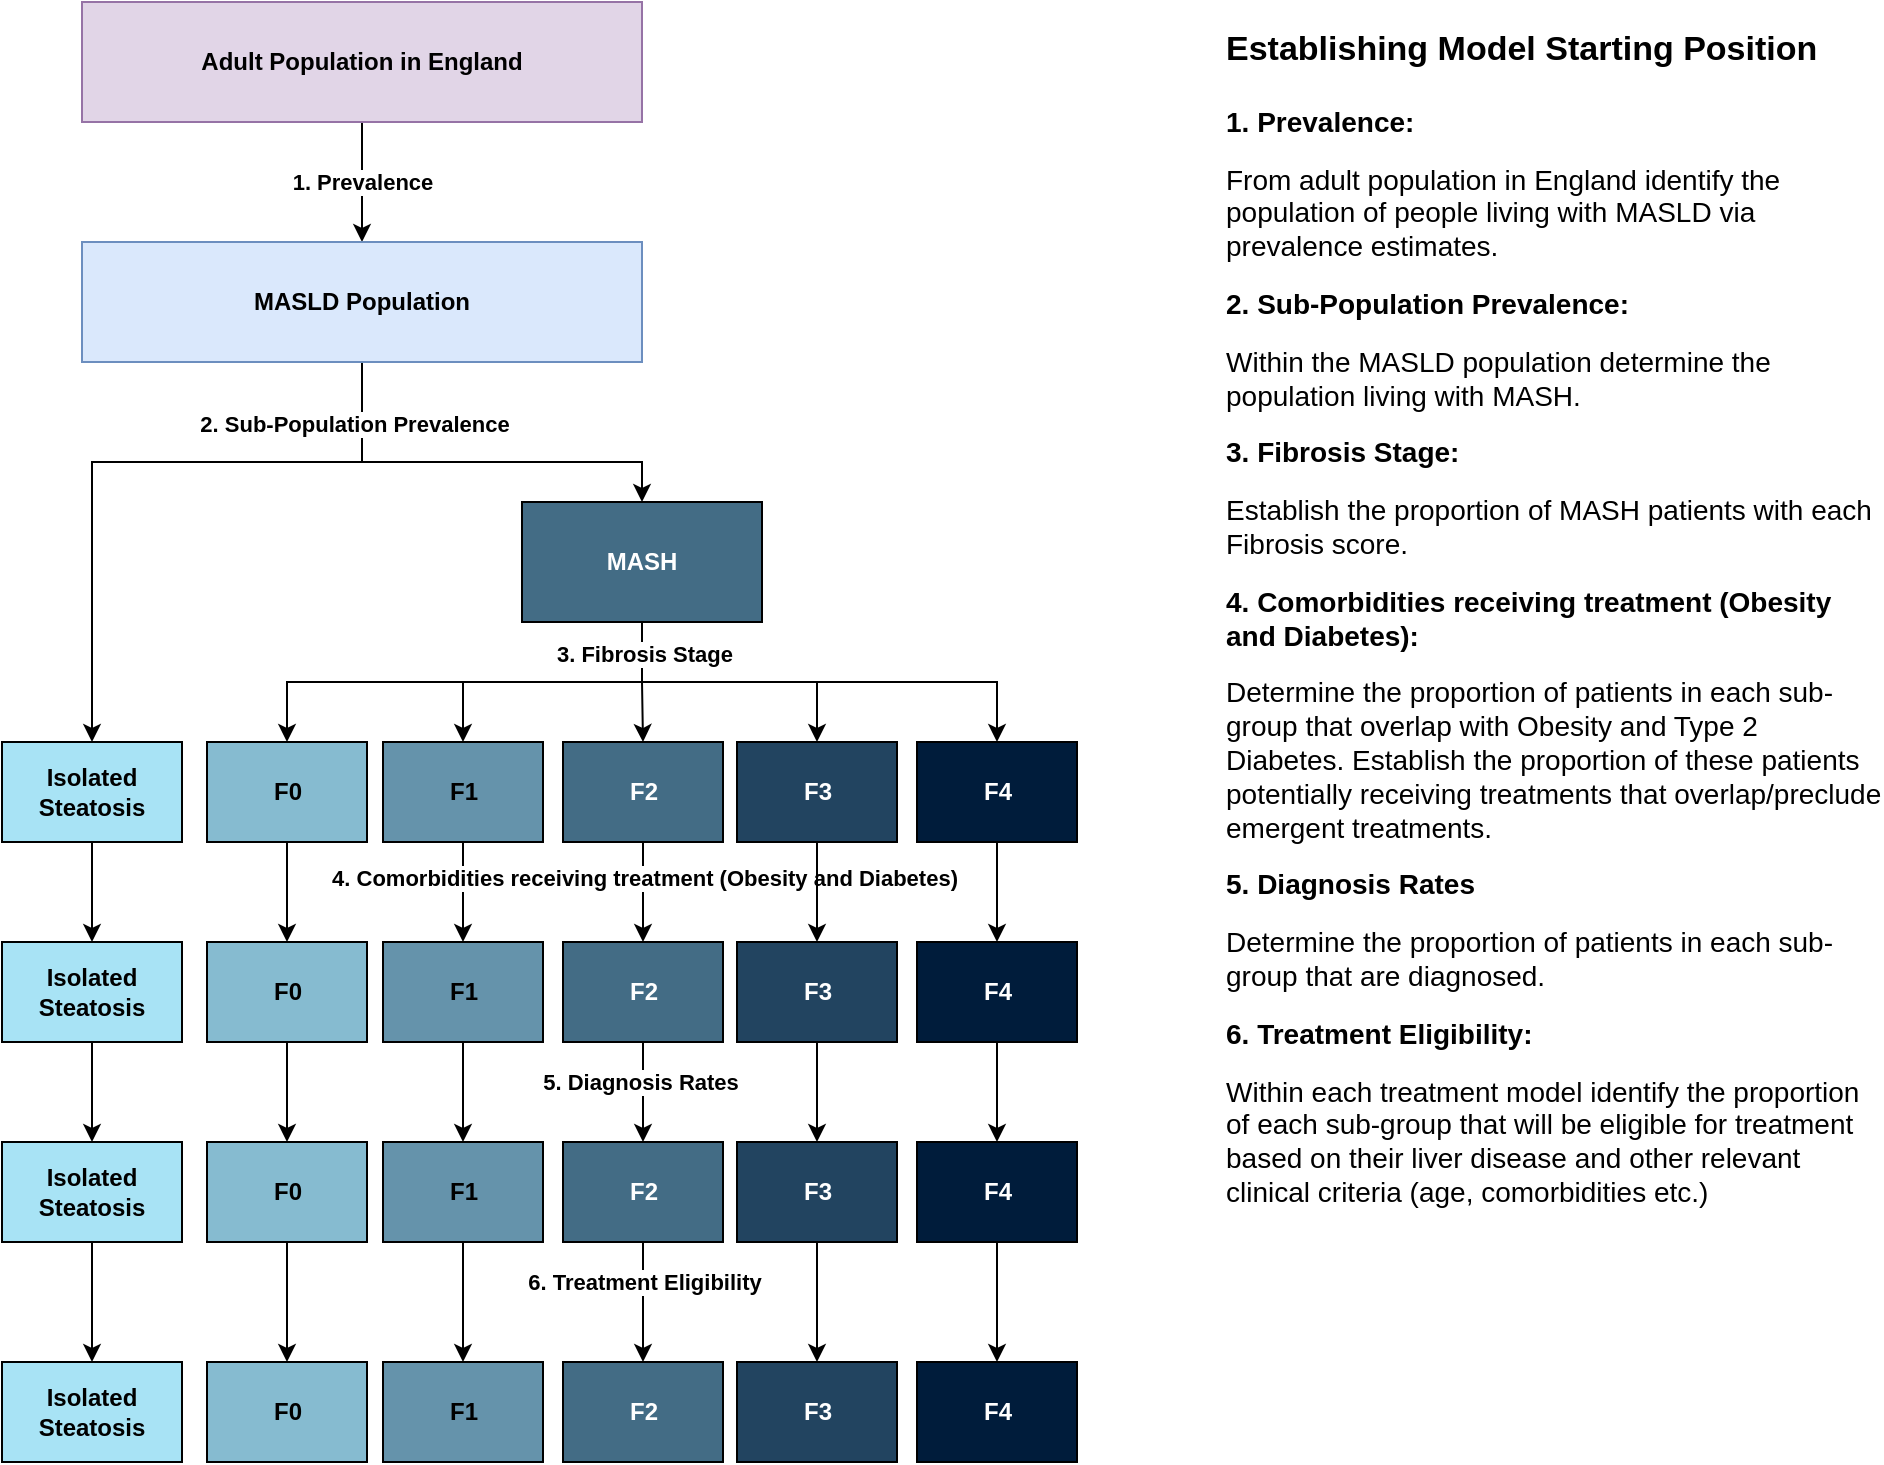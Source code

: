 <mxfile version="26.0.11" pages="2">
  <diagram name="Population Definition" id="xs2OLtfrepnZK95y4oaU">
    <mxGraphModel dx="1434" dy="746" grid="1" gridSize="10" guides="1" tooltips="1" connect="1" arrows="1" fold="1" page="1" pageScale="1" pageWidth="1654" pageHeight="1169" math="0" shadow="0">
      <root>
        <mxCell id="0" />
        <mxCell id="1" parent="0" />
        <mxCell id="ctk6zx0TEDBFG2Q7dQki-3" value="1. Prevalence" style="edgeStyle=orthogonalEdgeStyle;rounded=0;orthogonalLoop=1;jettySize=auto;html=1;fontStyle=1" parent="1" source="ctk6zx0TEDBFG2Q7dQki-1" target="ctk6zx0TEDBFG2Q7dQki-2" edge="1">
          <mxGeometry relative="1" as="geometry" />
        </mxCell>
        <mxCell id="ctk6zx0TEDBFG2Q7dQki-1" value="Adult Population in England" style="rounded=0;whiteSpace=wrap;html=1;fillColor=#e1d5e7;strokeColor=#9673a6;fontStyle=1" parent="1" vertex="1">
          <mxGeometry x="120" y="80" width="280" height="60" as="geometry" />
        </mxCell>
        <mxCell id="iKx3rJSZ27HeEZRzWkcr-1" style="edgeStyle=orthogonalEdgeStyle;rounded=0;orthogonalLoop=1;jettySize=auto;html=1;entryX=0.5;entryY=0;entryDx=0;entryDy=0;fontStyle=1" parent="1" source="ctk6zx0TEDBFG2Q7dQki-2" target="ctk6zx0TEDBFG2Q7dQki-9" edge="1">
          <mxGeometry relative="1" as="geometry">
            <Array as="points">
              <mxPoint x="260" y="310" />
              <mxPoint x="400" y="310" />
            </Array>
          </mxGeometry>
        </mxCell>
        <mxCell id="iKx3rJSZ27HeEZRzWkcr-2" style="edgeStyle=orthogonalEdgeStyle;rounded=0;orthogonalLoop=1;jettySize=auto;html=1;entryX=0.5;entryY=0;entryDx=0;entryDy=0;fontStyle=1" parent="1" source="ctk6zx0TEDBFG2Q7dQki-2" target="ctk6zx0TEDBFG2Q7dQki-6" edge="1">
          <mxGeometry relative="1" as="geometry">
            <Array as="points">
              <mxPoint x="260" y="310" />
              <mxPoint x="125" y="310" />
            </Array>
          </mxGeometry>
        </mxCell>
        <mxCell id="iKx3rJSZ27HeEZRzWkcr-3" value="2. Sub-Population Prevalence" style="edgeLabel;html=1;align=center;verticalAlign=middle;resizable=0;points=[];fontStyle=1" parent="iKx3rJSZ27HeEZRzWkcr-2" vertex="1" connectable="0">
          <mxGeometry x="-0.809" y="-4" relative="1" as="geometry">
            <mxPoint as="offset" />
          </mxGeometry>
        </mxCell>
        <mxCell id="ctk6zx0TEDBFG2Q7dQki-2" value="MASLD Population" style="rounded=0;whiteSpace=wrap;html=1;fillColor=#dae8fc;strokeColor=#6c8ebf;fontStyle=1" parent="1" vertex="1">
          <mxGeometry x="120" y="200" width="280" height="60" as="geometry" />
        </mxCell>
        <mxCell id="ctk6zx0TEDBFG2Q7dQki-32" style="edgeStyle=orthogonalEdgeStyle;rounded=0;orthogonalLoop=1;jettySize=auto;html=1;entryX=0.5;entryY=0;entryDx=0;entryDy=0;fontStyle=1" parent="1" source="ctk6zx0TEDBFG2Q7dQki-6" target="ctk6zx0TEDBFG2Q7dQki-26" edge="1">
          <mxGeometry relative="1" as="geometry" />
        </mxCell>
        <mxCell id="ctk6zx0TEDBFG2Q7dQki-6" value="Isolated Steatosis" style="rounded=0;whiteSpace=wrap;html=1;fillColor=#A8E3F5;fontStyle=1" parent="1" vertex="1">
          <mxGeometry x="80" y="450" width="90" height="50" as="geometry" />
        </mxCell>
        <mxCell id="ctk6zx0TEDBFG2Q7dQki-19" style="edgeStyle=orthogonalEdgeStyle;rounded=0;orthogonalLoop=1;jettySize=auto;html=1;entryX=0.5;entryY=0;entryDx=0;entryDy=0;fontStyle=1" parent="1" source="ctk6zx0TEDBFG2Q7dQki-9" target="ctk6zx0TEDBFG2Q7dQki-14" edge="1">
          <mxGeometry relative="1" as="geometry" />
        </mxCell>
        <mxCell id="ctk6zx0TEDBFG2Q7dQki-20" style="edgeStyle=orthogonalEdgeStyle;rounded=0;orthogonalLoop=1;jettySize=auto;html=1;entryX=0.5;entryY=0;entryDx=0;entryDy=0;fontStyle=1" parent="1" source="ctk6zx0TEDBFG2Q7dQki-9" target="ctk6zx0TEDBFG2Q7dQki-15" edge="1">
          <mxGeometry relative="1" as="geometry" />
        </mxCell>
        <mxCell id="ctk6zx0TEDBFG2Q7dQki-21" style="edgeStyle=orthogonalEdgeStyle;rounded=0;orthogonalLoop=1;jettySize=auto;html=1;entryX=0.5;entryY=0;entryDx=0;entryDy=0;exitX=0.5;exitY=1;exitDx=0;exitDy=0;fontStyle=1" parent="1" source="ctk6zx0TEDBFG2Q7dQki-9" target="ctk6zx0TEDBFG2Q7dQki-18" edge="1">
          <mxGeometry relative="1" as="geometry" />
        </mxCell>
        <mxCell id="ctk6zx0TEDBFG2Q7dQki-22" style="edgeStyle=orthogonalEdgeStyle;rounded=0;orthogonalLoop=1;jettySize=auto;html=1;entryX=0.5;entryY=0;entryDx=0;entryDy=0;fontStyle=1" parent="1" source="ctk6zx0TEDBFG2Q7dQki-9" target="ctk6zx0TEDBFG2Q7dQki-13" edge="1">
          <mxGeometry relative="1" as="geometry" />
        </mxCell>
        <mxCell id="ctk6zx0TEDBFG2Q7dQki-23" style="edgeStyle=orthogonalEdgeStyle;rounded=0;orthogonalLoop=1;jettySize=auto;html=1;entryX=0.5;entryY=0;entryDx=0;entryDy=0;exitX=0.5;exitY=1;exitDx=0;exitDy=0;fontStyle=1" parent="1" source="ctk6zx0TEDBFG2Q7dQki-9" target="ctk6zx0TEDBFG2Q7dQki-11" edge="1">
          <mxGeometry relative="1" as="geometry" />
        </mxCell>
        <mxCell id="ctk6zx0TEDBFG2Q7dQki-24" value="3. Fibrosis Stage" style="edgeLabel;html=1;align=center;verticalAlign=middle;resizable=0;points=[];fontStyle=1" parent="ctk6zx0TEDBFG2Q7dQki-23" vertex="1" connectable="0">
          <mxGeometry x="-0.865" y="1" relative="1" as="geometry">
            <mxPoint as="offset" />
          </mxGeometry>
        </mxCell>
        <mxCell id="ctk6zx0TEDBFG2Q7dQki-9" value="MASH" style="rounded=0;whiteSpace=wrap;html=1;fillColor=#436C85;fontColor=#FFFFFF;fontStyle=1" parent="1" vertex="1">
          <mxGeometry x="340" y="330" width="120" height="60" as="geometry" />
        </mxCell>
        <mxCell id="ctk6zx0TEDBFG2Q7dQki-33" style="edgeStyle=orthogonalEdgeStyle;rounded=0;orthogonalLoop=1;jettySize=auto;html=1;entryX=0.5;entryY=0;entryDx=0;entryDy=0;fontStyle=1" parent="1" source="ctk6zx0TEDBFG2Q7dQki-11" target="ctk6zx0TEDBFG2Q7dQki-27" edge="1">
          <mxGeometry relative="1" as="geometry" />
        </mxCell>
        <mxCell id="ctk6zx0TEDBFG2Q7dQki-11" value="F0" style="rounded=0;whiteSpace=wrap;html=1;fillColor=#86BBD0;fontStyle=1" parent="1" vertex="1">
          <mxGeometry x="182.5" y="450" width="80" height="50" as="geometry" />
        </mxCell>
        <mxCell id="ctk6zx0TEDBFG2Q7dQki-34" style="edgeStyle=orthogonalEdgeStyle;rounded=0;orthogonalLoop=1;jettySize=auto;html=1;entryX=0.5;entryY=0;entryDx=0;entryDy=0;fontStyle=1" parent="1" source="ctk6zx0TEDBFG2Q7dQki-13" target="ctk6zx0TEDBFG2Q7dQki-28" edge="1">
          <mxGeometry relative="1" as="geometry" />
        </mxCell>
        <mxCell id="ctk6zx0TEDBFG2Q7dQki-13" value="F1" style="rounded=0;whiteSpace=wrap;html=1;fillColor=#6593AB;fontStyle=1" parent="1" vertex="1">
          <mxGeometry x="270.5" y="450" width="80" height="50" as="geometry" />
        </mxCell>
        <mxCell id="ctk6zx0TEDBFG2Q7dQki-35" style="edgeStyle=orthogonalEdgeStyle;rounded=0;orthogonalLoop=1;jettySize=auto;html=1;entryX=0.5;entryY=0;entryDx=0;entryDy=0;fontStyle=1" parent="1" source="ctk6zx0TEDBFG2Q7dQki-14" target="ctk6zx0TEDBFG2Q7dQki-29" edge="1">
          <mxGeometry relative="1" as="geometry" />
        </mxCell>
        <mxCell id="ctk6zx0TEDBFG2Q7dQki-38" value="4. Comorbidities receiving treatment (Obesity and Diabetes)" style="edgeLabel;html=1;align=center;verticalAlign=middle;resizable=0;points=[];fontStyle=1" parent="ctk6zx0TEDBFG2Q7dQki-35" vertex="1" connectable="0">
          <mxGeometry x="-0.28" y="1" relative="1" as="geometry">
            <mxPoint x="-1" as="offset" />
          </mxGeometry>
        </mxCell>
        <mxCell id="ctk6zx0TEDBFG2Q7dQki-14" value="F2" style="rounded=0;whiteSpace=wrap;html=1;fillColor=#436C85;fontColor=#FFFFFF;fontStyle=1" parent="1" vertex="1">
          <mxGeometry x="360.5" y="450" width="80" height="50" as="geometry" />
        </mxCell>
        <mxCell id="ctk6zx0TEDBFG2Q7dQki-36" style="edgeStyle=orthogonalEdgeStyle;rounded=0;orthogonalLoop=1;jettySize=auto;html=1;entryX=0.5;entryY=0;entryDx=0;entryDy=0;fontStyle=1" parent="1" source="ctk6zx0TEDBFG2Q7dQki-15" target="ctk6zx0TEDBFG2Q7dQki-30" edge="1">
          <mxGeometry relative="1" as="geometry" />
        </mxCell>
        <mxCell id="ctk6zx0TEDBFG2Q7dQki-15" value="F3" style="rounded=0;whiteSpace=wrap;html=1;fillColor=#224460;fontColor=#FFFFFF;fontStyle=1" parent="1" vertex="1">
          <mxGeometry x="447.5" y="450" width="80" height="50" as="geometry" />
        </mxCell>
        <mxCell id="ctk6zx0TEDBFG2Q7dQki-37" style="edgeStyle=orthogonalEdgeStyle;rounded=0;orthogonalLoop=1;jettySize=auto;html=1;entryX=0.5;entryY=0;entryDx=0;entryDy=0;fontStyle=1" parent="1" source="ctk6zx0TEDBFG2Q7dQki-18" target="ctk6zx0TEDBFG2Q7dQki-31" edge="1">
          <mxGeometry relative="1" as="geometry" />
        </mxCell>
        <mxCell id="ctk6zx0TEDBFG2Q7dQki-18" value="F4" style="rounded=0;whiteSpace=wrap;html=1;fillColor=#001C3B;fontColor=#FFFFFF;fontStyle=1" parent="1" vertex="1">
          <mxGeometry x="537.5" y="450" width="80" height="50" as="geometry" />
        </mxCell>
        <mxCell id="ctk6zx0TEDBFG2Q7dQki-40" value="" style="edgeStyle=orthogonalEdgeStyle;rounded=0;orthogonalLoop=1;jettySize=auto;html=1;fontStyle=1" parent="1" source="ctk6zx0TEDBFG2Q7dQki-26" target="ctk6zx0TEDBFG2Q7dQki-39" edge="1">
          <mxGeometry relative="1" as="geometry" />
        </mxCell>
        <mxCell id="ctk6zx0TEDBFG2Q7dQki-26" value="Isolated Steatosis" style="rounded=0;whiteSpace=wrap;html=1;fillColor=#A8E3F5;fontStyle=1" parent="1" vertex="1">
          <mxGeometry x="80" y="550" width="90" height="50" as="geometry" />
        </mxCell>
        <mxCell id="ctk6zx0TEDBFG2Q7dQki-42" value="" style="edgeStyle=orthogonalEdgeStyle;rounded=0;orthogonalLoop=1;jettySize=auto;html=1;fontStyle=1" parent="1" source="ctk6zx0TEDBFG2Q7dQki-27" target="ctk6zx0TEDBFG2Q7dQki-41" edge="1">
          <mxGeometry relative="1" as="geometry" />
        </mxCell>
        <mxCell id="ctk6zx0TEDBFG2Q7dQki-27" value="F0" style="rounded=0;whiteSpace=wrap;html=1;fillColor=#86BBD0;fontStyle=1" parent="1" vertex="1">
          <mxGeometry x="182.5" y="550" width="80" height="50" as="geometry" />
        </mxCell>
        <mxCell id="ctk6zx0TEDBFG2Q7dQki-44" value="" style="edgeStyle=orthogonalEdgeStyle;rounded=0;orthogonalLoop=1;jettySize=auto;html=1;fontStyle=1" parent="1" source="ctk6zx0TEDBFG2Q7dQki-28" target="ctk6zx0TEDBFG2Q7dQki-43" edge="1">
          <mxGeometry relative="1" as="geometry" />
        </mxCell>
        <mxCell id="ctk6zx0TEDBFG2Q7dQki-28" value="F1" style="rounded=0;whiteSpace=wrap;html=1;fillColor=#6593AB;fontStyle=1" parent="1" vertex="1">
          <mxGeometry x="270.5" y="550" width="80" height="50" as="geometry" />
        </mxCell>
        <mxCell id="ctk6zx0TEDBFG2Q7dQki-46" value="" style="edgeStyle=orthogonalEdgeStyle;rounded=0;orthogonalLoop=1;jettySize=auto;html=1;fontStyle=1" parent="1" source="ctk6zx0TEDBFG2Q7dQki-29" target="ctk6zx0TEDBFG2Q7dQki-45" edge="1">
          <mxGeometry relative="1" as="geometry" />
        </mxCell>
        <mxCell id="ctk6zx0TEDBFG2Q7dQki-51" value="5. Diagnosis Rates" style="edgeLabel;html=1;align=center;verticalAlign=middle;resizable=0;points=[];fontStyle=1" parent="ctk6zx0TEDBFG2Q7dQki-46" vertex="1" connectable="0">
          <mxGeometry x="-0.2" y="-2" relative="1" as="geometry">
            <mxPoint as="offset" />
          </mxGeometry>
        </mxCell>
        <mxCell id="ctk6zx0TEDBFG2Q7dQki-29" value="F2" style="rounded=0;whiteSpace=wrap;html=1;fillColor=#436C85;fontColor=#FFFFFF;fontStyle=1" parent="1" vertex="1">
          <mxGeometry x="360.5" y="550" width="80" height="50" as="geometry" />
        </mxCell>
        <mxCell id="ctk6zx0TEDBFG2Q7dQki-48" value="" style="edgeStyle=orthogonalEdgeStyle;rounded=0;orthogonalLoop=1;jettySize=auto;html=1;fontStyle=1" parent="1" source="ctk6zx0TEDBFG2Q7dQki-30" target="ctk6zx0TEDBFG2Q7dQki-47" edge="1">
          <mxGeometry relative="1" as="geometry" />
        </mxCell>
        <mxCell id="ctk6zx0TEDBFG2Q7dQki-30" value="F3" style="rounded=0;whiteSpace=wrap;html=1;fillColor=#224460;fontColor=#FFFFFF;fontStyle=1" parent="1" vertex="1">
          <mxGeometry x="447.5" y="550" width="80" height="50" as="geometry" />
        </mxCell>
        <mxCell id="ctk6zx0TEDBFG2Q7dQki-50" value="" style="edgeStyle=orthogonalEdgeStyle;rounded=0;orthogonalLoop=1;jettySize=auto;html=1;fontStyle=1" parent="1" source="ctk6zx0TEDBFG2Q7dQki-31" target="ctk6zx0TEDBFG2Q7dQki-49" edge="1">
          <mxGeometry relative="1" as="geometry" />
        </mxCell>
        <mxCell id="ctk6zx0TEDBFG2Q7dQki-31" value="F4" style="rounded=0;whiteSpace=wrap;html=1;fillColor=#001C3B;fontColor=#FFFFFF;fontStyle=1" parent="1" vertex="1">
          <mxGeometry x="537.5" y="550" width="80" height="50" as="geometry" />
        </mxCell>
        <mxCell id="Tt9FLXSb2NGwTM0EXul2-2" value="" style="edgeStyle=orthogonalEdgeStyle;rounded=0;orthogonalLoop=1;jettySize=auto;html=1;" edge="1" parent="1" source="ctk6zx0TEDBFG2Q7dQki-39" target="Tt9FLXSb2NGwTM0EXul2-1">
          <mxGeometry relative="1" as="geometry" />
        </mxCell>
        <mxCell id="ctk6zx0TEDBFG2Q7dQki-39" value="Isolated Steatosis" style="rounded=0;whiteSpace=wrap;html=1;fillColor=#A8E3F5;fontStyle=1" parent="1" vertex="1">
          <mxGeometry x="80" y="650" width="90" height="50" as="geometry" />
        </mxCell>
        <mxCell id="Tt9FLXSb2NGwTM0EXul2-4" value="" style="edgeStyle=orthogonalEdgeStyle;rounded=0;orthogonalLoop=1;jettySize=auto;html=1;" edge="1" parent="1" source="ctk6zx0TEDBFG2Q7dQki-41" target="Tt9FLXSb2NGwTM0EXul2-3">
          <mxGeometry relative="1" as="geometry" />
        </mxCell>
        <mxCell id="ctk6zx0TEDBFG2Q7dQki-41" value="F0" style="rounded=0;whiteSpace=wrap;html=1;fillColor=#86BBD0;fontStyle=1" parent="1" vertex="1">
          <mxGeometry x="182.5" y="650" width="80" height="50" as="geometry" />
        </mxCell>
        <mxCell id="Tt9FLXSb2NGwTM0EXul2-6" value="" style="edgeStyle=orthogonalEdgeStyle;rounded=0;orthogonalLoop=1;jettySize=auto;html=1;" edge="1" parent="1" source="ctk6zx0TEDBFG2Q7dQki-43" target="Tt9FLXSb2NGwTM0EXul2-5">
          <mxGeometry relative="1" as="geometry" />
        </mxCell>
        <mxCell id="ctk6zx0TEDBFG2Q7dQki-43" value="F1" style="rounded=0;whiteSpace=wrap;html=1;fillColor=#6593AB;fontStyle=1" parent="1" vertex="1">
          <mxGeometry x="270.5" y="650" width="80" height="50" as="geometry" />
        </mxCell>
        <mxCell id="Tt9FLXSb2NGwTM0EXul2-8" value="" style="edgeStyle=orthogonalEdgeStyle;rounded=0;orthogonalLoop=1;jettySize=auto;html=1;" edge="1" parent="1" source="ctk6zx0TEDBFG2Q7dQki-45" target="Tt9FLXSb2NGwTM0EXul2-7">
          <mxGeometry relative="1" as="geometry" />
        </mxCell>
        <mxCell id="ctk6zx0TEDBFG2Q7dQki-45" value="F2" style="rounded=0;whiteSpace=wrap;html=1;fillColor=#436C85;fontColor=#FFFFFF;fontStyle=1" parent="1" vertex="1">
          <mxGeometry x="360.5" y="650" width="80" height="50" as="geometry" />
        </mxCell>
        <mxCell id="Tt9FLXSb2NGwTM0EXul2-10" value="" style="edgeStyle=orthogonalEdgeStyle;rounded=0;orthogonalLoop=1;jettySize=auto;html=1;" edge="1" parent="1" source="ctk6zx0TEDBFG2Q7dQki-47" target="Tt9FLXSb2NGwTM0EXul2-9">
          <mxGeometry relative="1" as="geometry" />
        </mxCell>
        <mxCell id="ctk6zx0TEDBFG2Q7dQki-47" value="F3" style="rounded=0;whiteSpace=wrap;html=1;fillColor=#224460;fontColor=#FFFFFF;fontStyle=1" parent="1" vertex="1">
          <mxGeometry x="447.5" y="650" width="80" height="50" as="geometry" />
        </mxCell>
        <mxCell id="Tt9FLXSb2NGwTM0EXul2-12" value="" style="edgeStyle=orthogonalEdgeStyle;rounded=0;orthogonalLoop=1;jettySize=auto;html=1;" edge="1" parent="1" source="ctk6zx0TEDBFG2Q7dQki-49" target="Tt9FLXSb2NGwTM0EXul2-11">
          <mxGeometry relative="1" as="geometry" />
        </mxCell>
        <mxCell id="ctk6zx0TEDBFG2Q7dQki-49" value="F4" style="rounded=0;whiteSpace=wrap;html=1;fillColor=#001C3B;fontColor=#FFFFFF;fontStyle=1" parent="1" vertex="1">
          <mxGeometry x="537.5" y="650" width="80" height="50" as="geometry" />
        </mxCell>
        <mxCell id="iKx3rJSZ27HeEZRzWkcr-5" value="&lt;h1 style=&quot;margin-top: 0px;&quot;&gt;&lt;font style=&quot;font-size: 17px;&quot;&gt;Establishing Model Starting Position&lt;/font&gt;&lt;/h1&gt;&lt;p&gt;&lt;b&gt;&lt;font style=&quot;font-size: 14px;&quot;&gt;1. Prevalence:&lt;/font&gt;&lt;/b&gt;&lt;/p&gt;&lt;p&gt;&lt;font style=&quot;font-size: 14px;&quot;&gt;From adult population in England identify the population of people living with MASLD via prevalence estimates.&lt;/font&gt;&lt;/p&gt;&lt;p&gt;&lt;b&gt;&lt;font style=&quot;font-size: 14px;&quot;&gt;2. Sub-Population Prevalence:&lt;/font&gt;&lt;/b&gt;&lt;/p&gt;&lt;p&gt;&lt;font style=&quot;font-size: 14px;&quot;&gt;Within the MASLD population determine the population living with MASH.&lt;/font&gt;&lt;/p&gt;&lt;p&gt;&lt;b&gt;&lt;font style=&quot;font-size: 14px;&quot;&gt;3. Fibrosis Stage:&lt;/font&gt;&lt;/b&gt;&lt;/p&gt;&lt;p&gt;&lt;font style=&quot;font-size: 14px;&quot;&gt;Establish the proportion of MASH patients with each Fibrosis score.&lt;/font&gt;&lt;/p&gt;&lt;p&gt;&lt;b&gt;&lt;font style=&quot;font-size: 14px;&quot;&gt;4. Comorbidities receiving treatment (Obesity and Diabetes):&lt;/font&gt;&lt;/b&gt;&lt;/p&gt;&lt;p&gt;&lt;font style=&quot;font-size: 14px;&quot;&gt;Determine the proportion of patients in each sub-group that overlap with Obesity and Type 2 Diabetes. Establish the proportion of these patients potentially receiving treatments that overlap/preclude emergent treatments.&lt;/font&gt;&lt;/p&gt;&lt;p&gt;&lt;span style=&quot;font-size: 14px;&quot;&gt;&lt;b&gt;5. Diagnosis Rates&lt;/b&gt;&lt;/span&gt;&lt;/p&gt;&lt;p&gt;&lt;span style=&quot;font-size: 14px;&quot;&gt;Determine the proportion of patients in each sub-group that are diagnosed.&lt;/span&gt;&lt;/p&gt;&lt;p&gt;&lt;b&gt;&lt;font style=&quot;font-size: 14px;&quot;&gt;6. Treatment Eligibility:&lt;/font&gt;&lt;/b&gt;&lt;/p&gt;&lt;p&gt;&lt;font style=&quot;font-size: 14px;&quot;&gt;Within each treatment model identify the proportion of each sub-group that will be eligible for treatment based on their liver disease and other relevant clinical criteria (age, comorbidities etc.)&lt;/font&gt;&lt;/p&gt;" style="text;html=1;whiteSpace=wrap;overflow=hidden;rounded=0;" parent="1" vertex="1">
          <mxGeometry x="690" y="80" width="330" height="620" as="geometry" />
        </mxCell>
        <mxCell id="Tt9FLXSb2NGwTM0EXul2-1" value="Isolated Steatosis" style="rounded=0;whiteSpace=wrap;html=1;fillColor=#A8E3F5;fontStyle=1" vertex="1" parent="1">
          <mxGeometry x="80" y="760" width="90" height="50" as="geometry" />
        </mxCell>
        <mxCell id="Tt9FLXSb2NGwTM0EXul2-3" value="F0" style="rounded=0;whiteSpace=wrap;html=1;fillColor=#86BBD0;fontStyle=1" vertex="1" parent="1">
          <mxGeometry x="182.5" y="760" width="80" height="50" as="geometry" />
        </mxCell>
        <mxCell id="Tt9FLXSb2NGwTM0EXul2-5" value="F1" style="rounded=0;whiteSpace=wrap;html=1;fillColor=#6593AB;fontStyle=1" vertex="1" parent="1">
          <mxGeometry x="270.5" y="760" width="80" height="50" as="geometry" />
        </mxCell>
        <mxCell id="Tt9FLXSb2NGwTM0EXul2-7" value="F2" style="rounded=0;whiteSpace=wrap;html=1;fillColor=#436C85;fontColor=#FFFFFF;fontStyle=1" vertex="1" parent="1">
          <mxGeometry x="360.5" y="760" width="80" height="50" as="geometry" />
        </mxCell>
        <mxCell id="Tt9FLXSb2NGwTM0EXul2-9" value="F3" style="rounded=0;whiteSpace=wrap;html=1;fillColor=#224460;fontColor=#FFFFFF;fontStyle=1" vertex="1" parent="1">
          <mxGeometry x="447.5" y="760" width="80" height="50" as="geometry" />
        </mxCell>
        <mxCell id="Tt9FLXSb2NGwTM0EXul2-11" value="F4" style="rounded=0;whiteSpace=wrap;html=1;fillColor=#001C3B;fontColor=#FFFFFF;fontStyle=1" vertex="1" parent="1">
          <mxGeometry x="537.5" y="760" width="80" height="50" as="geometry" />
        </mxCell>
        <mxCell id="Tt9FLXSb2NGwTM0EXul2-13" value="6. Treatment Eligibility" style="edgeLabel;html=1;align=center;verticalAlign=middle;resizable=0;points=[];fontStyle=1" vertex="1" connectable="0" parent="1">
          <mxGeometry x="400.5" y="720" as="geometry" />
        </mxCell>
      </root>
    </mxGraphModel>
  </diagram>
  <diagram id="naU-dzvsDJ1YFrtGIBLM" name="Temporal Requirements">
    <mxGraphModel dx="1434" dy="746" grid="1" gridSize="10" guides="1" tooltips="1" connect="1" arrows="1" fold="1" page="1" pageScale="1" pageWidth="1654" pageHeight="1169" math="0" shadow="0">
      <root>
        <mxCell id="0" />
        <mxCell id="1" parent="0" />
        <mxCell id="mXDoEKHYHSl2Kpew68sw-10" style="edgeStyle=orthogonalEdgeStyle;rounded=0;orthogonalLoop=1;jettySize=auto;html=1;entryX=0;entryY=0.5;entryDx=0;entryDy=0;" edge="1" parent="1" source="mXDoEKHYHSl2Kpew68sw-1" target="mXDoEKHYHSl2Kpew68sw-2">
          <mxGeometry relative="1" as="geometry" />
        </mxCell>
        <mxCell id="mXDoEKHYHSl2Kpew68sw-33" style="edgeStyle=orthogonalEdgeStyle;rounded=0;orthogonalLoop=1;jettySize=auto;html=1;entryX=0.5;entryY=0;entryDx=0;entryDy=0;" edge="1" parent="1" source="mXDoEKHYHSl2Kpew68sw-1" target="mXDoEKHYHSl2Kpew68sw-26">
          <mxGeometry relative="1" as="geometry">
            <Array as="points">
              <mxPoint x="125" y="310" />
              <mxPoint x="565" y="310" />
            </Array>
          </mxGeometry>
        </mxCell>
        <mxCell id="mXDoEKHYHSl2Kpew68sw-34" style="edgeStyle=orthogonalEdgeStyle;rounded=0;orthogonalLoop=1;jettySize=auto;html=1;entryX=0.5;entryY=0;entryDx=0;entryDy=0;exitX=0.5;exitY=1;exitDx=0;exitDy=0;" edge="1" parent="1" source="mXDoEKHYHSl2Kpew68sw-1" target="mXDoEKHYHSl2Kpew68sw-25">
          <mxGeometry relative="1" as="geometry">
            <Array as="points">
              <mxPoint x="125" y="330" />
              <mxPoint x="275" y="330" />
            </Array>
          </mxGeometry>
        </mxCell>
        <mxCell id="zTdPPjTp7W1CLCJ7EwbN-1" value="4. Retention" style="edgeLabel;html=1;align=center;verticalAlign=middle;resizable=0;points=[];" vertex="1" connectable="0" parent="mXDoEKHYHSl2Kpew68sw-34">
          <mxGeometry x="0.24" y="1" relative="1" as="geometry">
            <mxPoint x="-21" as="offset" />
          </mxGeometry>
        </mxCell>
        <mxCell id="mXDoEKHYHSl2Kpew68sw-1" value="Isolated Steatosis" style="rounded=0;whiteSpace=wrap;html=1;fillColor=#A8E3F5;fontStyle=1" vertex="1" parent="1">
          <mxGeometry x="80" y="229" width="90" height="50" as="geometry" />
        </mxCell>
        <mxCell id="mXDoEKHYHSl2Kpew68sw-11" style="edgeStyle=orthogonalEdgeStyle;rounded=0;orthogonalLoop=1;jettySize=auto;html=1;entryX=0;entryY=0.5;entryDx=0;entryDy=0;" edge="1" parent="1" source="mXDoEKHYHSl2Kpew68sw-2" target="mXDoEKHYHSl2Kpew68sw-3">
          <mxGeometry relative="1" as="geometry" />
        </mxCell>
        <mxCell id="mXDoEKHYHSl2Kpew68sw-18" style="edgeStyle=orthogonalEdgeStyle;rounded=0;orthogonalLoop=1;jettySize=auto;html=1;entryX=1;entryY=0.5;entryDx=0;entryDy=0;" edge="1" parent="1" source="mXDoEKHYHSl2Kpew68sw-2" target="mXDoEKHYHSl2Kpew68sw-1">
          <mxGeometry relative="1" as="geometry" />
        </mxCell>
        <mxCell id="mXDoEKHYHSl2Kpew68sw-31" style="edgeStyle=orthogonalEdgeStyle;rounded=0;orthogonalLoop=1;jettySize=auto;html=1;entryX=0.5;entryY=0;entryDx=0;entryDy=0;exitX=0.5;exitY=1;exitDx=0;exitDy=0;" edge="1" parent="1" source="mXDoEKHYHSl2Kpew68sw-2" target="mXDoEKHYHSl2Kpew68sw-26">
          <mxGeometry relative="1" as="geometry">
            <Array as="points">
              <mxPoint x="241" y="310" />
              <mxPoint x="565" y="310" />
            </Array>
          </mxGeometry>
        </mxCell>
        <mxCell id="mXDoEKHYHSl2Kpew68sw-35" style="edgeStyle=orthogonalEdgeStyle;rounded=0;orthogonalLoop=1;jettySize=auto;html=1;entryX=0.5;entryY=0;entryDx=0;entryDy=0;" edge="1" parent="1" source="mXDoEKHYHSl2Kpew68sw-2" target="mXDoEKHYHSl2Kpew68sw-25">
          <mxGeometry relative="1" as="geometry">
            <Array as="points">
              <mxPoint x="241" y="330" />
              <mxPoint x="275" y="330" />
            </Array>
          </mxGeometry>
        </mxCell>
        <mxCell id="mXDoEKHYHSl2Kpew68sw-2" value="F0" style="rounded=0;whiteSpace=wrap;html=1;fillColor=#86BBD0;fontStyle=1" vertex="1" parent="1">
          <mxGeometry x="200.5" y="229" width="80" height="50" as="geometry" />
        </mxCell>
        <mxCell id="mXDoEKHYHSl2Kpew68sw-12" style="edgeStyle=orthogonalEdgeStyle;rounded=0;orthogonalLoop=1;jettySize=auto;html=1;entryX=0;entryY=0.5;entryDx=0;entryDy=0;" edge="1" parent="1" source="mXDoEKHYHSl2Kpew68sw-3" target="mXDoEKHYHSl2Kpew68sw-4">
          <mxGeometry relative="1" as="geometry" />
        </mxCell>
        <mxCell id="mXDoEKHYHSl2Kpew68sw-19" style="edgeStyle=orthogonalEdgeStyle;rounded=0;orthogonalLoop=1;jettySize=auto;html=1;entryX=1;entryY=0.5;entryDx=0;entryDy=0;" edge="1" parent="1" source="mXDoEKHYHSl2Kpew68sw-3" target="mXDoEKHYHSl2Kpew68sw-2">
          <mxGeometry relative="1" as="geometry" />
        </mxCell>
        <mxCell id="mXDoEKHYHSl2Kpew68sw-30" style="edgeStyle=orthogonalEdgeStyle;rounded=0;orthogonalLoop=1;jettySize=auto;html=1;entryX=0.5;entryY=0;entryDx=0;entryDy=0;" edge="1" parent="1" source="mXDoEKHYHSl2Kpew68sw-3" target="mXDoEKHYHSl2Kpew68sw-26">
          <mxGeometry relative="1" as="geometry">
            <Array as="points">
              <mxPoint x="360" y="310" />
              <mxPoint x="565" y="310" />
            </Array>
          </mxGeometry>
        </mxCell>
        <mxCell id="zTdPPjTp7W1CLCJ7EwbN-2" value="5. Mortality" style="edgeLabel;html=1;align=center;verticalAlign=middle;resizable=0;points=[];" vertex="1" connectable="0" parent="mXDoEKHYHSl2Kpew68sw-30">
          <mxGeometry x="-0.341" y="2" relative="1" as="geometry">
            <mxPoint as="offset" />
          </mxGeometry>
        </mxCell>
        <mxCell id="mXDoEKHYHSl2Kpew68sw-36" style="edgeStyle=orthogonalEdgeStyle;rounded=0;orthogonalLoop=1;jettySize=auto;html=1;entryX=0.5;entryY=0;entryDx=0;entryDy=0;" edge="1" parent="1" source="mXDoEKHYHSl2Kpew68sw-3" target="mXDoEKHYHSl2Kpew68sw-25">
          <mxGeometry relative="1" as="geometry">
            <Array as="points">
              <mxPoint x="360" y="330" />
              <mxPoint x="275" y="330" />
            </Array>
          </mxGeometry>
        </mxCell>
        <mxCell id="mXDoEKHYHSl2Kpew68sw-3" value="F1" style="rounded=0;whiteSpace=wrap;html=1;fillColor=#6593AB;fontStyle=1" vertex="1" parent="1">
          <mxGeometry x="320" y="229" width="80" height="50" as="geometry" />
        </mxCell>
        <mxCell id="mXDoEKHYHSl2Kpew68sw-13" style="edgeStyle=orthogonalEdgeStyle;rounded=0;orthogonalLoop=1;jettySize=auto;html=1;entryX=0;entryY=0.5;entryDx=0;entryDy=0;" edge="1" parent="1" source="mXDoEKHYHSl2Kpew68sw-4" target="mXDoEKHYHSl2Kpew68sw-5">
          <mxGeometry relative="1" as="geometry" />
        </mxCell>
        <mxCell id="mXDoEKHYHSl2Kpew68sw-20" style="edgeStyle=orthogonalEdgeStyle;rounded=0;orthogonalLoop=1;jettySize=auto;html=1;entryX=1;entryY=0.5;entryDx=0;entryDy=0;" edge="1" parent="1" source="mXDoEKHYHSl2Kpew68sw-4" target="mXDoEKHYHSl2Kpew68sw-3">
          <mxGeometry relative="1" as="geometry" />
        </mxCell>
        <mxCell id="mXDoEKHYHSl2Kpew68sw-29" style="edgeStyle=orthogonalEdgeStyle;rounded=0;orthogonalLoop=1;jettySize=auto;html=1;entryX=0.5;entryY=0;entryDx=0;entryDy=0;" edge="1" parent="1" source="mXDoEKHYHSl2Kpew68sw-4" target="mXDoEKHYHSl2Kpew68sw-26">
          <mxGeometry relative="1" as="geometry">
            <Array as="points">
              <mxPoint x="480" y="310" />
              <mxPoint x="565" y="310" />
            </Array>
          </mxGeometry>
        </mxCell>
        <mxCell id="mXDoEKHYHSl2Kpew68sw-38" style="edgeStyle=orthogonalEdgeStyle;rounded=0;orthogonalLoop=1;jettySize=auto;html=1;entryX=0.5;entryY=0;entryDx=0;entryDy=0;" edge="1" parent="1" source="mXDoEKHYHSl2Kpew68sw-4" target="mXDoEKHYHSl2Kpew68sw-25">
          <mxGeometry relative="1" as="geometry">
            <Array as="points">
              <mxPoint x="480" y="330" />
              <mxPoint x="275" y="330" />
            </Array>
          </mxGeometry>
        </mxCell>
        <mxCell id="mXDoEKHYHSl2Kpew68sw-4" value="F2" style="rounded=0;whiteSpace=wrap;html=1;fillColor=#436C85;fontColor=#FFFFFF;fontStyle=1" vertex="1" parent="1">
          <mxGeometry x="440" y="229" width="80" height="50" as="geometry" />
        </mxCell>
        <mxCell id="mXDoEKHYHSl2Kpew68sw-14" style="edgeStyle=orthogonalEdgeStyle;rounded=0;orthogonalLoop=1;jettySize=auto;html=1;entryX=0;entryY=0.5;entryDx=0;entryDy=0;" edge="1" parent="1" source="mXDoEKHYHSl2Kpew68sw-5" target="mXDoEKHYHSl2Kpew68sw-6">
          <mxGeometry relative="1" as="geometry" />
        </mxCell>
        <mxCell id="mXDoEKHYHSl2Kpew68sw-21" style="edgeStyle=orthogonalEdgeStyle;rounded=0;orthogonalLoop=1;jettySize=auto;html=1;entryX=1;entryY=0.5;entryDx=0;entryDy=0;" edge="1" parent="1" source="mXDoEKHYHSl2Kpew68sw-5" target="mXDoEKHYHSl2Kpew68sw-4">
          <mxGeometry relative="1" as="geometry" />
        </mxCell>
        <mxCell id="mXDoEKHYHSl2Kpew68sw-28" style="edgeStyle=orthogonalEdgeStyle;rounded=0;orthogonalLoop=1;jettySize=auto;html=1;entryX=0.5;entryY=0;entryDx=0;entryDy=0;" edge="1" parent="1" source="mXDoEKHYHSl2Kpew68sw-5" target="mXDoEKHYHSl2Kpew68sw-26">
          <mxGeometry relative="1" as="geometry">
            <Array as="points">
              <mxPoint x="600" y="310" />
              <mxPoint x="565" y="310" />
            </Array>
          </mxGeometry>
        </mxCell>
        <mxCell id="mXDoEKHYHSl2Kpew68sw-41" style="edgeStyle=orthogonalEdgeStyle;rounded=0;orthogonalLoop=1;jettySize=auto;html=1;entryX=0.5;entryY=0;entryDx=0;entryDy=0;" edge="1" parent="1" source="mXDoEKHYHSl2Kpew68sw-5" target="mXDoEKHYHSl2Kpew68sw-25">
          <mxGeometry relative="1" as="geometry">
            <Array as="points">
              <mxPoint x="600" y="330" />
              <mxPoint x="275" y="330" />
            </Array>
          </mxGeometry>
        </mxCell>
        <mxCell id="mXDoEKHYHSl2Kpew68sw-5" value="F3" style="rounded=0;whiteSpace=wrap;html=1;fillColor=#224460;fontColor=#FFFFFF;fontStyle=1" vertex="1" parent="1">
          <mxGeometry x="560" y="229" width="80" height="50" as="geometry" />
        </mxCell>
        <mxCell id="mXDoEKHYHSl2Kpew68sw-22" style="edgeStyle=orthogonalEdgeStyle;rounded=0;orthogonalLoop=1;jettySize=auto;html=1;entryX=1;entryY=0.5;entryDx=0;entryDy=0;" edge="1" parent="1" source="mXDoEKHYHSl2Kpew68sw-6" target="mXDoEKHYHSl2Kpew68sw-5">
          <mxGeometry relative="1" as="geometry" />
        </mxCell>
        <mxCell id="mXDoEKHYHSl2Kpew68sw-27" style="edgeStyle=orthogonalEdgeStyle;rounded=0;orthogonalLoop=1;jettySize=auto;html=1;entryX=0.5;entryY=0;entryDx=0;entryDy=0;" edge="1" parent="1" source="mXDoEKHYHSl2Kpew68sw-6" target="mXDoEKHYHSl2Kpew68sw-26">
          <mxGeometry relative="1" as="geometry">
            <Array as="points">
              <mxPoint x="720" y="310" />
              <mxPoint x="565" y="310" />
            </Array>
          </mxGeometry>
        </mxCell>
        <mxCell id="mXDoEKHYHSl2Kpew68sw-42" style="edgeStyle=orthogonalEdgeStyle;rounded=0;orthogonalLoop=1;jettySize=auto;html=1;entryX=0.5;entryY=0;entryDx=0;entryDy=0;" edge="1" parent="1" source="mXDoEKHYHSl2Kpew68sw-6" target="mXDoEKHYHSl2Kpew68sw-25">
          <mxGeometry relative="1" as="geometry">
            <Array as="points">
              <mxPoint x="720" y="330" />
              <mxPoint x="275" y="330" />
            </Array>
          </mxGeometry>
        </mxCell>
        <mxCell id="mXDoEKHYHSl2Kpew68sw-6" value="F4" style="rounded=0;whiteSpace=wrap;html=1;fillColor=#001C3B;fontColor=#FFFFFF;fontStyle=1" vertex="1" parent="1">
          <mxGeometry x="680" y="229" width="80" height="50" as="geometry" />
        </mxCell>
        <mxCell id="mXDoEKHYHSl2Kpew68sw-8" style="edgeStyle=orthogonalEdgeStyle;rounded=0;orthogonalLoop=1;jettySize=auto;html=1;entryX=0.5;entryY=0;entryDx=0;entryDy=0;" edge="1" parent="1" source="mXDoEKHYHSl2Kpew68sw-7" target="mXDoEKHYHSl2Kpew68sw-1">
          <mxGeometry relative="1" as="geometry" />
        </mxCell>
        <mxCell id="mXDoEKHYHSl2Kpew68sw-9" value="1. MASLD Incidence" style="edgeLabel;html=1;align=center;verticalAlign=middle;resizable=0;points=[];" vertex="1" connectable="0" parent="mXDoEKHYHSl2Kpew68sw-8">
          <mxGeometry x="-0.101" y="1" relative="1" as="geometry">
            <mxPoint as="offset" />
          </mxGeometry>
        </mxCell>
        <mxCell id="mXDoEKHYHSl2Kpew68sw-7" value="At Risk Population" style="rounded=0;whiteSpace=wrap;html=1;fillColor=#e1d5e7;fontStyle=1;strokeColor=#9673a6;" vertex="1" parent="1">
          <mxGeometry x="80" y="110" width="90" height="50" as="geometry" />
        </mxCell>
        <mxCell id="mXDoEKHYHSl2Kpew68sw-23" value="3. Disease Progression" style="endArrow=classic;html=1;rounded=0;" edge="1" parent="1">
          <mxGeometry width="50" height="50" relative="1" as="geometry">
            <mxPoint x="530" y="200" as="sourcePoint" />
            <mxPoint x="750" y="200" as="targetPoint" />
          </mxGeometry>
        </mxCell>
        <mxCell id="mXDoEKHYHSl2Kpew68sw-24" value="2. Recovery" style="endArrow=classic;html=1;rounded=0;" edge="1" parent="1">
          <mxGeometry width="50" height="50" relative="1" as="geometry">
            <mxPoint x="750" y="180" as="sourcePoint" />
            <mxPoint x="530" y="180" as="targetPoint" />
          </mxGeometry>
        </mxCell>
        <mxCell id="mXDoEKHYHSl2Kpew68sw-25" value="Non-Retention Treatment" style="rounded=0;whiteSpace=wrap;html=1;fillColor=#ffe6cc;fontStyle=1;strokeColor=#d79b00;" vertex="1" parent="1">
          <mxGeometry x="230" y="350" width="90" height="50" as="geometry" />
        </mxCell>
        <mxCell id="mXDoEKHYHSl2Kpew68sw-26" value="Mortality" style="rounded=0;whiteSpace=wrap;html=1;fillColor=#ffe6cc;fontStyle=1;strokeColor=#d79b00;" vertex="1" parent="1">
          <mxGeometry x="520" y="350" width="90" height="50" as="geometry" />
        </mxCell>
        <mxCell id="M5IWxWlW7q2NL-v4HUql-1" value="&lt;h1 style=&quot;margin-top: 0px;&quot;&gt;&lt;font style=&quot;font-size: 17px;&quot;&gt;Temporal Requirements&lt;/font&gt;&lt;/h1&gt;&lt;p&gt;&lt;b&gt;&lt;font style=&quot;font-size: 14px;&quot;&gt;1. MASLD Incidence:&lt;/font&gt;&lt;/b&gt;&lt;/p&gt;&lt;p&gt;&lt;font style=&quot;font-size: 14px;&quot;&gt;The incidence rate will determine the number of new patients potentially eligible for treatment each year.&lt;/font&gt;&lt;/p&gt;&lt;p&gt;&lt;b&gt;&lt;font style=&quot;font-size: 14px;&quot;&gt;2. Recovery:&lt;/font&gt;&lt;/b&gt;&lt;/p&gt;&lt;p&gt;&lt;span style=&quot;font-size: 14px;&quot;&gt;The percentage of patients in each sub-group of MASLD and MASH who recover, potentially no longer requiring treatment.&lt;/span&gt;&lt;/p&gt;&lt;p&gt;&lt;b&gt;&lt;font style=&quot;font-size: 14px;&quot;&gt;3. Disease Progression:&lt;/font&gt;&lt;/b&gt;&lt;/p&gt;&lt;p&gt;&lt;font style=&quot;font-size: 14px;&quot;&gt;The percentage of patients in each sub-group where their disease progresses, potentially making them eligible or ineligible for treatment.&lt;/font&gt;&lt;/p&gt;&lt;p&gt;&lt;b&gt;&lt;font style=&quot;font-size: 14px;&quot;&gt;4. Retention:&lt;/font&gt;&lt;/b&gt;&lt;/p&gt;&lt;p&gt;&lt;font style=&quot;font-size: 14px;&quot;&gt;The proportion of patients receiving treatment in each sub-group who decline or drop-out of treatment.&lt;/font&gt;&lt;/p&gt;&lt;p&gt;&lt;b&gt;&lt;font style=&quot;font-size: 14px;&quot;&gt;5. Mortality:&lt;/font&gt;&lt;/b&gt;&lt;/p&gt;&lt;p&gt;&lt;font style=&quot;font-size: 14px;&quot;&gt;Mortality rates for patients within each sub-group. This accounts for patients being removed from the model appropriately to account for mortality within the population.&lt;/font&gt;&lt;/p&gt;" style="text;html=1;whiteSpace=wrap;overflow=hidden;rounded=0;" vertex="1" parent="1">
          <mxGeometry x="800" y="30" width="330" height="620" as="geometry" />
        </mxCell>
      </root>
    </mxGraphModel>
  </diagram>
</mxfile>
